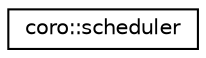 digraph "Graphical Class Hierarchy"
{
 // LATEX_PDF_SIZE
  edge [fontname="Helvetica",fontsize="10",labelfontname="Helvetica",labelfontsize="10"];
  node [fontname="Helvetica",fontsize="10",shape=record];
  rankdir="LR";
  Node0 [label="coro::scheduler",height=0.2,width=0.4,color="black", fillcolor="white", style="filled",URL="$classcoro_1_1scheduler.html",tooltip="scheduler for coroutines"];
}
